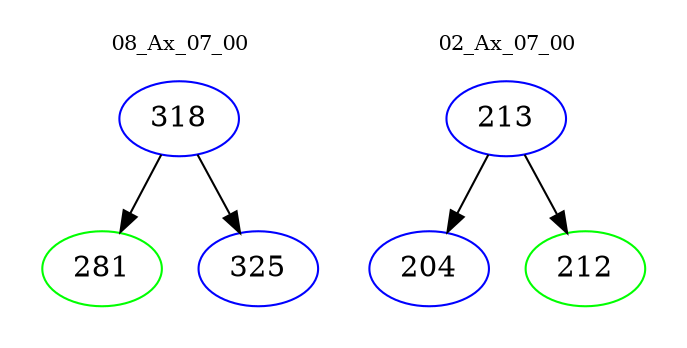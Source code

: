 digraph{
subgraph cluster_0 {
color = white
label = "08_Ax_07_00";
fontsize=10;
T0_318 [label="318", color="blue"]
T0_318 -> T0_281 [color="black"]
T0_281 [label="281", color="green"]
T0_318 -> T0_325 [color="black"]
T0_325 [label="325", color="blue"]
}
subgraph cluster_1 {
color = white
label = "02_Ax_07_00";
fontsize=10;
T1_213 [label="213", color="blue"]
T1_213 -> T1_204 [color="black"]
T1_204 [label="204", color="blue"]
T1_213 -> T1_212 [color="black"]
T1_212 [label="212", color="green"]
}
}
